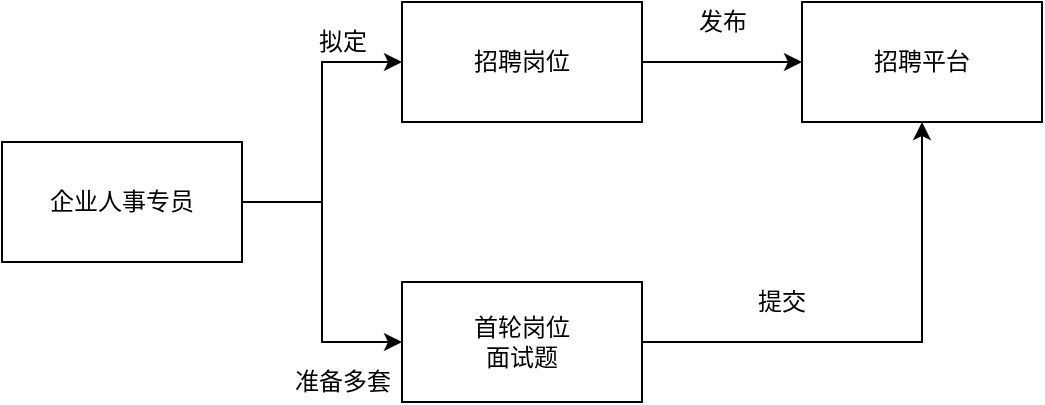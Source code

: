 <mxfile version="15.3.8" type="github" pages="3">
  <diagram id="u4PFLBu-7oimeKmulf4s" name="Page-1">
    <mxGraphModel dx="1422" dy="761" grid="1" gridSize="10" guides="1" tooltips="1" connect="1" arrows="1" fold="1" page="1" pageScale="1" pageWidth="1920" pageHeight="1200" math="0" shadow="0">
      <root>
        <mxCell id="0" />
        <mxCell id="1" parent="0" />
        <mxCell id="yyDPf1uHbVpKFPSVQ0tN-1" value="" style="edgeStyle=orthogonalEdgeStyle;rounded=0;orthogonalLoop=1;jettySize=auto;html=1;entryX=0;entryY=0.5;entryDx=0;entryDy=0;" edge="1" parent="1" source="yyDPf1uHbVpKFPSVQ0tN-2" target="yyDPf1uHbVpKFPSVQ0tN-5">
          <mxGeometry relative="1" as="geometry" />
        </mxCell>
        <mxCell id="yyDPf1uHbVpKFPSVQ0tN-2" value="企业人事专员" style="rounded=0;whiteSpace=wrap;html=1;" vertex="1" parent="1">
          <mxGeometry x="160" y="200" width="120" height="60" as="geometry" />
        </mxCell>
        <mxCell id="yyDPf1uHbVpKFPSVQ0tN-3" value="" style="edgeStyle=orthogonalEdgeStyle;rounded=0;orthogonalLoop=1;jettySize=auto;html=1;" edge="1" parent="1" source="yyDPf1uHbVpKFPSVQ0tN-5" target="yyDPf1uHbVpKFPSVQ0tN-6">
          <mxGeometry relative="1" as="geometry" />
        </mxCell>
        <mxCell id="yyDPf1uHbVpKFPSVQ0tN-4" value="" style="edgeStyle=orthogonalEdgeStyle;rounded=0;orthogonalLoop=1;jettySize=auto;html=1;exitX=1;exitY=0.5;exitDx=0;exitDy=0;entryX=0;entryY=0.5;entryDx=0;entryDy=0;" edge="1" parent="1" source="yyDPf1uHbVpKFPSVQ0tN-2" target="yyDPf1uHbVpKFPSVQ0tN-10">
          <mxGeometry relative="1" as="geometry" />
        </mxCell>
        <mxCell id="yyDPf1uHbVpKFPSVQ0tN-5" value="招聘岗位" style="rounded=0;whiteSpace=wrap;html=1;" vertex="1" parent="1">
          <mxGeometry x="360" y="130" width="120" height="60" as="geometry" />
        </mxCell>
        <mxCell id="yyDPf1uHbVpKFPSVQ0tN-6" value="招聘平台" style="rounded=0;whiteSpace=wrap;html=1;" vertex="1" parent="1">
          <mxGeometry x="560" y="130" width="120" height="60" as="geometry" />
        </mxCell>
        <mxCell id="yyDPf1uHbVpKFPSVQ0tN-7" value="拟定" style="text;html=1;align=center;verticalAlign=middle;resizable=0;points=[];autosize=1;" vertex="1" parent="1">
          <mxGeometry x="310" y="140" width="40" height="20" as="geometry" />
        </mxCell>
        <mxCell id="yyDPf1uHbVpKFPSVQ0tN-8" value="发布" style="text;html=1;align=center;verticalAlign=middle;resizable=0;points=[];autosize=1;" vertex="1" parent="1">
          <mxGeometry x="500" y="130" width="40" height="20" as="geometry" />
        </mxCell>
        <mxCell id="yyDPf1uHbVpKFPSVQ0tN-9" value="" style="edgeStyle=orthogonalEdgeStyle;rounded=0;orthogonalLoop=1;jettySize=auto;html=1;" edge="1" parent="1" source="yyDPf1uHbVpKFPSVQ0tN-10" target="yyDPf1uHbVpKFPSVQ0tN-6">
          <mxGeometry relative="1" as="geometry">
            <mxPoint x="560" y="300" as="targetPoint" />
          </mxGeometry>
        </mxCell>
        <mxCell id="yyDPf1uHbVpKFPSVQ0tN-10" value="首轮岗位&lt;br&gt;面试题" style="rounded=0;whiteSpace=wrap;html=1;" vertex="1" parent="1">
          <mxGeometry x="360" y="270" width="120" height="60" as="geometry" />
        </mxCell>
        <mxCell id="yyDPf1uHbVpKFPSVQ0tN-11" value="准备多套" style="text;html=1;align=center;verticalAlign=middle;resizable=0;points=[];autosize=1;" vertex="1" parent="1">
          <mxGeometry x="300" y="310" width="60" height="20" as="geometry" />
        </mxCell>
        <mxCell id="yyDPf1uHbVpKFPSVQ0tN-12" value="提交" style="text;html=1;strokeColor=none;fillColor=none;align=center;verticalAlign=middle;whiteSpace=wrap;rounded=0;" vertex="1" parent="1">
          <mxGeometry x="530" y="270" width="40" height="20" as="geometry" />
        </mxCell>
      </root>
    </mxGraphModel>
  </diagram>
  <diagram id="ILT4Hn91dnqJXC9IknLv" name="Page-2">
    <mxGraphModel dx="1422" dy="761" grid="1" gridSize="10" guides="1" tooltips="1" connect="1" arrows="1" fold="1" page="1" pageScale="1" pageWidth="1920" pageHeight="1200" math="0" shadow="0">
      <root>
        <mxCell id="d1agydJzCp0T-4Z5_IfE-0" />
        <mxCell id="d1agydJzCp0T-4Z5_IfE-1" parent="d1agydJzCp0T-4Z5_IfE-0" />
        <mxCell id="xTc7yElKRFFXi1GgQEJf-0" value="" style="edgeStyle=orthogonalEdgeStyle;rounded=0;orthogonalLoop=1;jettySize=auto;html=1;" edge="1" parent="d1agydJzCp0T-4Z5_IfE-1" source="xTc7yElKRFFXi1GgQEJf-1" target="xTc7yElKRFFXi1GgQEJf-3">
          <mxGeometry relative="1" as="geometry" />
        </mxCell>
        <mxCell id="xTc7yElKRFFXi1GgQEJf-1" value="求职者" style="rounded=0;whiteSpace=wrap;html=1;" vertex="1" parent="d1agydJzCp0T-4Z5_IfE-1">
          <mxGeometry x="130" y="120" width="120" height="60" as="geometry" />
        </mxCell>
        <mxCell id="xTc7yElKRFFXi1GgQEJf-2" value="" style="edgeStyle=orthogonalEdgeStyle;rounded=0;orthogonalLoop=1;jettySize=auto;html=1;" edge="1" parent="d1agydJzCp0T-4Z5_IfE-1" source="xTc7yElKRFFXi1GgQEJf-3" target="xTc7yElKRFFXi1GgQEJf-5">
          <mxGeometry relative="1" as="geometry" />
        </mxCell>
        <mxCell id="xTc7yElKRFFXi1GgQEJf-3" value="招聘平台" style="rounded=0;whiteSpace=wrap;html=1;" vertex="1" parent="d1agydJzCp0T-4Z5_IfE-1">
          <mxGeometry x="450" y="120" width="120" height="60" as="geometry" />
        </mxCell>
        <mxCell id="xTc7yElKRFFXi1GgQEJf-4" value="" style="edgeStyle=orthogonalEdgeStyle;rounded=0;orthogonalLoop=1;jettySize=auto;html=1;" edge="1" parent="d1agydJzCp0T-4Z5_IfE-1" source="xTc7yElKRFFXi1GgQEJf-5" target="xTc7yElKRFFXi1GgQEJf-7">
          <mxGeometry relative="1" as="geometry" />
        </mxCell>
        <mxCell id="xTc7yElKRFFXi1GgQEJf-5" value="匹配求职者与&lt;br&gt;招聘岗位" style="rounded=0;whiteSpace=wrap;html=1;" vertex="1" parent="d1agydJzCp0T-4Z5_IfE-1">
          <mxGeometry x="450" y="290" width="120" height="60" as="geometry" />
        </mxCell>
        <mxCell id="xTc7yElKRFFXi1GgQEJf-6" value="" style="edgeStyle=orthogonalEdgeStyle;rounded=0;orthogonalLoop=1;jettySize=auto;html=1;" edge="1" parent="d1agydJzCp0T-4Z5_IfE-1" source="xTc7yElKRFFXi1GgQEJf-7" target="xTc7yElKRFFXi1GgQEJf-1">
          <mxGeometry relative="1" as="geometry" />
        </mxCell>
        <mxCell id="xTc7yElKRFFXi1GgQEJf-7" value="招聘专员审核" style="rounded=0;whiteSpace=wrap;html=1;" vertex="1" parent="d1agydJzCp0T-4Z5_IfE-1">
          <mxGeometry x="130" y="290" width="120" height="60" as="geometry" />
        </mxCell>
        <mxCell id="xTc7yElKRFFXi1GgQEJf-8" value="提交简历" style="text;html=1;strokeColor=none;fillColor=none;align=center;verticalAlign=middle;whiteSpace=wrap;rounded=0;" vertex="1" parent="d1agydJzCp0T-4Z5_IfE-1">
          <mxGeometry x="320" y="130" width="60" height="20" as="geometry" />
        </mxCell>
        <mxCell id="xTc7yElKRFFXi1GgQEJf-9" value="推荐合适简历给人事专员" style="text;html=1;strokeColor=none;fillColor=none;align=center;verticalAlign=middle;whiteSpace=wrap;rounded=0;" vertex="1" parent="d1agydJzCp0T-4Z5_IfE-1">
          <mxGeometry x="275" y="290" width="150" height="20" as="geometry" />
        </mxCell>
        <mxCell id="xTc7yElKRFFXi1GgQEJf-10" value="邀请求职者在线参加首轮面试" style="text;html=1;strokeColor=none;fillColor=none;align=center;verticalAlign=middle;whiteSpace=wrap;rounded=0;" vertex="1" parent="d1agydJzCp0T-4Z5_IfE-1">
          <mxGeometry x="190" y="230" width="170" height="20" as="geometry" />
        </mxCell>
      </root>
    </mxGraphModel>
  </diagram>
  <diagram id="iolEfPP4Z3iiXaGFD60R" name="Page-3">
    <mxGraphModel dx="1422" dy="761" grid="1" gridSize="10" guides="1" tooltips="1" connect="1" arrows="1" fold="1" page="1" pageScale="1" pageWidth="1920" pageHeight="1200" math="0" shadow="0">
      <root>
        <mxCell id="CT-MiXkCWBk5i3HPAyNc-0" />
        <mxCell id="CT-MiXkCWBk5i3HPAyNc-1" parent="CT-MiXkCWBk5i3HPAyNc-0" />
        <mxCell id="aGyx9weSk4GxFilZyuMR-0" value="" style="edgeStyle=orthogonalEdgeStyle;rounded=0;orthogonalLoop=1;jettySize=auto;html=1;" edge="1" parent="CT-MiXkCWBk5i3HPAyNc-1" source="aGyx9weSk4GxFilZyuMR-1" target="aGyx9weSk4GxFilZyuMR-3">
          <mxGeometry relative="1" as="geometry" />
        </mxCell>
        <mxCell id="aGyx9weSk4GxFilZyuMR-1" value="求职者" style="rounded=0;whiteSpace=wrap;html=1;" vertex="1" parent="CT-MiXkCWBk5i3HPAyNc-1">
          <mxGeometry x="200" y="130" width="120" height="60" as="geometry" />
        </mxCell>
        <mxCell id="aGyx9weSk4GxFilZyuMR-2" value="" style="edgeStyle=orthogonalEdgeStyle;rounded=0;orthogonalLoop=1;jettySize=auto;html=1;" edge="1" parent="CT-MiXkCWBk5i3HPAyNc-1" source="aGyx9weSk4GxFilZyuMR-3" target="aGyx9weSk4GxFilZyuMR-5">
          <mxGeometry relative="1" as="geometry" />
        </mxCell>
        <mxCell id="aGyx9weSk4GxFilZyuMR-3" value="在线面试系统" style="rounded=0;whiteSpace=wrap;html=1;" vertex="1" parent="CT-MiXkCWBk5i3HPAyNc-1">
          <mxGeometry x="520" y="130" width="120" height="60" as="geometry" />
        </mxCell>
        <mxCell id="aGyx9weSk4GxFilZyuMR-4" value="" style="edgeStyle=orthogonalEdgeStyle;rounded=0;orthogonalLoop=1;jettySize=auto;html=1;" edge="1" parent="CT-MiXkCWBk5i3HPAyNc-1" source="aGyx9weSk4GxFilZyuMR-5" target="aGyx9weSk4GxFilZyuMR-7">
          <mxGeometry relative="1" as="geometry" />
        </mxCell>
        <mxCell id="aGyx9weSk4GxFilZyuMR-5" value="调集面试题" style="rounded=0;whiteSpace=wrap;html=1;" vertex="1" parent="CT-MiXkCWBk5i3HPAyNc-1">
          <mxGeometry x="520" y="310" width="120" height="60" as="geometry" />
        </mxCell>
        <mxCell id="aGyx9weSk4GxFilZyuMR-6" value="" style="edgeStyle=orthogonalEdgeStyle;rounded=0;orthogonalLoop=1;jettySize=auto;html=1;" edge="1" parent="CT-MiXkCWBk5i3HPAyNc-1" source="aGyx9weSk4GxFilZyuMR-7" target="aGyx9weSk4GxFilZyuMR-1">
          <mxGeometry relative="1" as="geometry" />
        </mxCell>
        <mxCell id="aGyx9weSk4GxFilZyuMR-7" value="生成面试代理" style="rounded=0;whiteSpace=wrap;html=1;" vertex="1" parent="CT-MiXkCWBk5i3HPAyNc-1">
          <mxGeometry x="200" y="310" width="120" height="60" as="geometry" />
        </mxCell>
        <mxCell id="aGyx9weSk4GxFilZyuMR-8" value="面试代理对面试者面试" style="text;html=1;strokeColor=none;fillColor=none;align=center;verticalAlign=middle;whiteSpace=wrap;rounded=0;" vertex="1" parent="CT-MiXkCWBk5i3HPAyNc-1">
          <mxGeometry x="270" y="240" width="140" height="20" as="geometry" />
        </mxCell>
        <mxCell id="aGyx9weSk4GxFilZyuMR-9" value="登录" style="text;html=1;strokeColor=none;fillColor=none;align=center;verticalAlign=middle;whiteSpace=wrap;rounded=0;" vertex="1" parent="CT-MiXkCWBk5i3HPAyNc-1">
          <mxGeometry x="390" y="130" width="40" height="20" as="geometry" />
        </mxCell>
      </root>
    </mxGraphModel>
  </diagram>
</mxfile>
